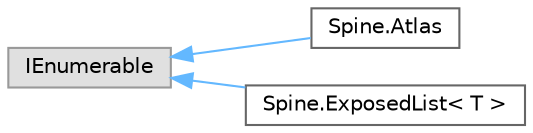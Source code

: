 digraph "类继承关系图"
{
 // LATEX_PDF_SIZE
  bgcolor="transparent";
  edge [fontname=Helvetica,fontsize=10,labelfontname=Helvetica,labelfontsize=10];
  node [fontname=Helvetica,fontsize=10,shape=box,height=0.2,width=0.4];
  rankdir="LR";
  Node0 [id="Node000000",label="IEnumerable",height=0.2,width=0.4,color="grey60", fillcolor="#E0E0E0", style="filled",tooltip=" "];
  Node0 -> Node1 [id="edge5084_Node000000_Node000001",dir="back",color="steelblue1",style="solid",tooltip=" "];
  Node1 [id="Node000001",label="Spine.Atlas",height=0.2,width=0.4,color="grey40", fillcolor="white", style="filled",URL="$class_spine_1_1_atlas.html",tooltip=" "];
  Node0 -> Node2 [id="edge5085_Node000000_Node000002",dir="back",color="steelblue1",style="solid",tooltip=" "];
  Node2 [id="Node000002",label="Spine.ExposedList\< T \>",height=0.2,width=0.4,color="grey40", fillcolor="white", style="filled",URL="$class_spine_1_1_exposed_list-1-g.html",tooltip=" "];
}

